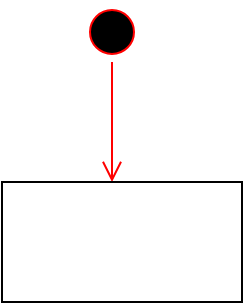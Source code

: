 <mxfile>
    <diagram id="nSIlyvA2WXAL90nTkwDJ" name="Page-1">
        <mxGraphModel dx="1217" dy="802" grid="1" gridSize="10" guides="1" tooltips="1" connect="1" arrows="1" fold="1" page="1" pageScale="1" pageWidth="827" pageHeight="1169" math="0" shadow="0">
            <root>
                <mxCell id="0"/>
                <mxCell id="1" parent="0"/>
                <mxCell id="2" value="" style="ellipse;html=1;shape=startState;fillColor=#000000;strokeColor=#ff0000;" vertex="1" parent="1">
                    <mxGeometry x="350" y="10" width="30" height="30" as="geometry"/>
                </mxCell>
                <mxCell id="3" value="" style="edgeStyle=orthogonalEdgeStyle;html=1;verticalAlign=bottom;endArrow=open;endSize=8;strokeColor=#ff0000;" edge="1" source="2" parent="1">
                    <mxGeometry relative="1" as="geometry">
                        <mxPoint x="365" y="100" as="targetPoint"/>
                    </mxGeometry>
                </mxCell>
                <mxCell id="4" value="" style="rounded=0;whiteSpace=wrap;html=1;" vertex="1" parent="1">
                    <mxGeometry x="310" y="100" width="120" height="60" as="geometry"/>
                </mxCell>
            </root>
        </mxGraphModel>
    </diagram>
</mxfile>